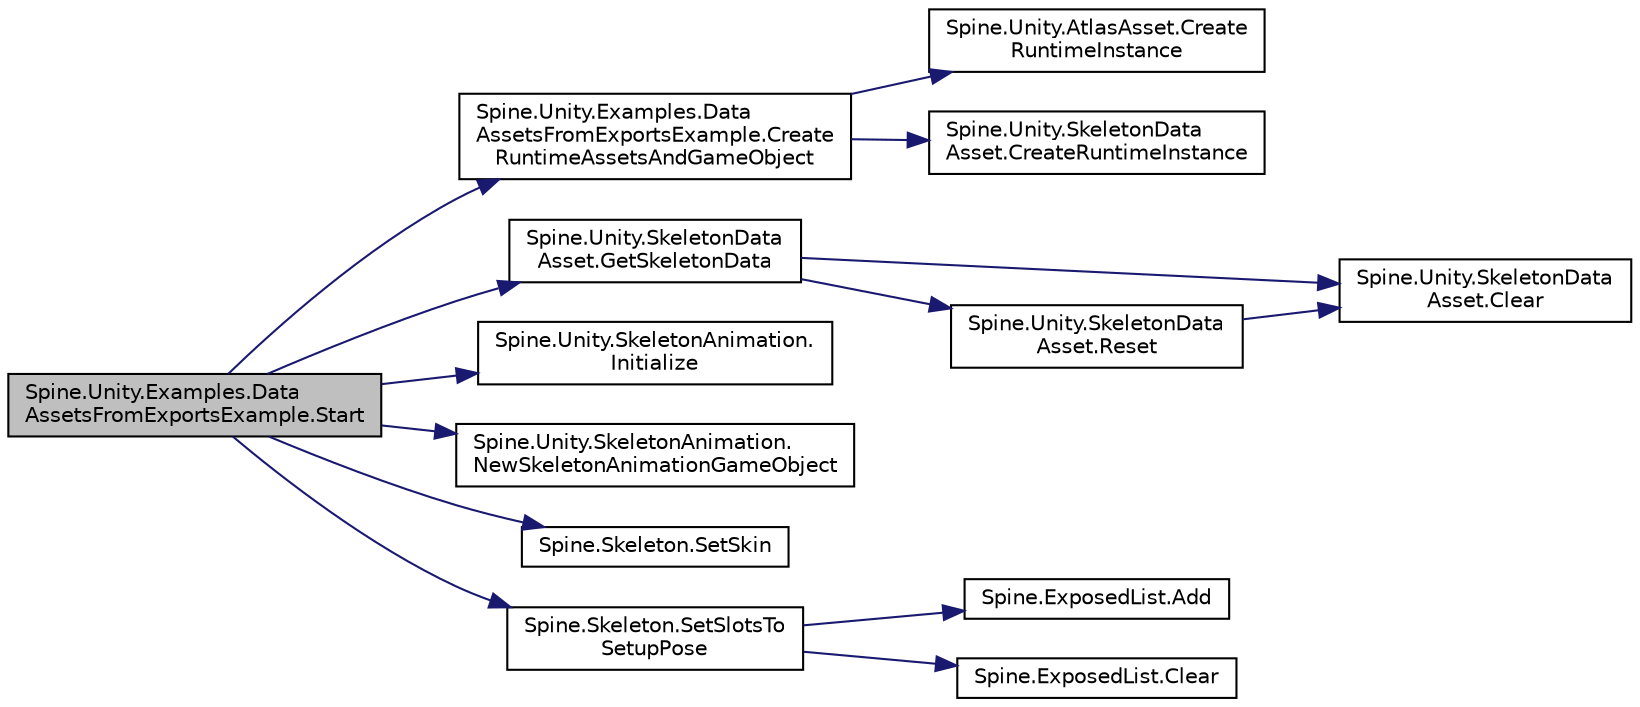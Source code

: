 digraph "Spine.Unity.Examples.DataAssetsFromExportsExample.Start"
{
 // LATEX_PDF_SIZE
  edge [fontname="Helvetica",fontsize="10",labelfontname="Helvetica",labelfontsize="10"];
  node [fontname="Helvetica",fontsize="10",shape=record];
  rankdir="LR";
  Node1 [label="Spine.Unity.Examples.Data\lAssetsFromExportsExample.Start",height=0.2,width=0.4,color="black", fillcolor="grey75", style="filled", fontcolor="black",tooltip=" "];
  Node1 -> Node2 [color="midnightblue",fontsize="10",style="solid",fontname="Helvetica"];
  Node2 [label="Spine.Unity.Examples.Data\lAssetsFromExportsExample.Create\lRuntimeAssetsAndGameObject",height=0.2,width=0.4,color="black", fillcolor="white", style="filled",URL="$class_spine_1_1_unity_1_1_examples_1_1_data_assets_from_exports_example.html#a58816c24ac149c1a22d998a5c444aa38",tooltip=" "];
  Node2 -> Node3 [color="midnightblue",fontsize="10",style="solid",fontname="Helvetica"];
  Node3 [label="Spine.Unity.AtlasAsset.Create\lRuntimeInstance",height=0.2,width=0.4,color="black", fillcolor="white", style="filled",URL="$class_spine_1_1_unity_1_1_atlas_asset.html#ab10ec39778cb41ce637494206afc925e",tooltip="Creates a runtime AtlasAsset"];
  Node2 -> Node4 [color="midnightblue",fontsize="10",style="solid",fontname="Helvetica"];
  Node4 [label="Spine.Unity.SkeletonData\lAsset.CreateRuntimeInstance",height=0.2,width=0.4,color="black", fillcolor="white", style="filled",URL="$class_spine_1_1_unity_1_1_skeleton_data_asset.html#a7e7c2b66ef726e11e5a9536b03d5884a",tooltip="Creates a runtime SkeletonDataAsset."];
  Node1 -> Node5 [color="midnightblue",fontsize="10",style="solid",fontname="Helvetica"];
  Node5 [label="Spine.Unity.SkeletonData\lAsset.GetSkeletonData",height=0.2,width=0.4,color="black", fillcolor="white", style="filled",URL="$class_spine_1_1_unity_1_1_skeleton_data_asset.html#a2b0df38bd74c1b464ed8543f72c7fd4e",tooltip=" "];
  Node5 -> Node6 [color="midnightblue",fontsize="10",style="solid",fontname="Helvetica"];
  Node6 [label="Spine.Unity.SkeletonData\lAsset.Clear",height=0.2,width=0.4,color="black", fillcolor="white", style="filled",URL="$class_spine_1_1_unity_1_1_skeleton_data_asset.html#a0609f106c8b6f209cdcc696dc7ef5361",tooltip=" "];
  Node5 -> Node7 [color="midnightblue",fontsize="10",style="solid",fontname="Helvetica"];
  Node7 [label="Spine.Unity.SkeletonData\lAsset.Reset",height=0.2,width=0.4,color="black", fillcolor="white", style="filled",URL="$class_spine_1_1_unity_1_1_skeleton_data_asset.html#a36c686acb39535dbb13d1a55692b0f04",tooltip=" "];
  Node7 -> Node6 [color="midnightblue",fontsize="10",style="solid",fontname="Helvetica"];
  Node1 -> Node8 [color="midnightblue",fontsize="10",style="solid",fontname="Helvetica"];
  Node8 [label="Spine.Unity.SkeletonAnimation.\lInitialize",height=0.2,width=0.4,color="black", fillcolor="white", style="filled",URL="$class_spine_1_1_unity_1_1_skeleton_animation.html#a6c87e552fabe217a7292a78f9d6919dc",tooltip="Initialize this component. Attempts to load the SkeletonData and creates the internal Spine objects a..."];
  Node1 -> Node9 [color="midnightblue",fontsize="10",style="solid",fontname="Helvetica"];
  Node9 [label="Spine.Unity.SkeletonAnimation.\lNewSkeletonAnimationGameObject",height=0.2,width=0.4,color="black", fillcolor="white", style="filled",URL="$class_spine_1_1_unity_1_1_skeleton_animation.html#a5392d5e12e3752d56126da781aa8027e",tooltip="Instantiates a new UnityEngine.GameObject and adds a prepared SkeletonAnimation component to it."];
  Node1 -> Node10 [color="midnightblue",fontsize="10",style="solid",fontname="Helvetica"];
  Node10 [label="Spine.Skeleton.SetSkin",height=0.2,width=0.4,color="black", fillcolor="white", style="filled",URL="$class_spine_1_1_skeleton.html#af80bbbc3b2b5d588152eba7e83430dc8",tooltip="Sets a skin by name (see SetSkin)."];
  Node1 -> Node11 [color="midnightblue",fontsize="10",style="solid",fontname="Helvetica"];
  Node11 [label="Spine.Skeleton.SetSlotsTo\lSetupPose",height=0.2,width=0.4,color="black", fillcolor="white", style="filled",URL="$class_spine_1_1_skeleton.html#a8018f6075e7578e9bccf1cd81c92f904",tooltip=" "];
  Node11 -> Node12 [color="midnightblue",fontsize="10",style="solid",fontname="Helvetica"];
  Node12 [label="Spine.ExposedList.Add",height=0.2,width=0.4,color="black", fillcolor="white", style="filled",URL="$class_spine_1_1_exposed_list.html#af1b402437b46a187ebc58bc9f200689b",tooltip=" "];
  Node11 -> Node13 [color="midnightblue",fontsize="10",style="solid",fontname="Helvetica"];
  Node13 [label="Spine.ExposedList.Clear",height=0.2,width=0.4,color="black", fillcolor="white", style="filled",URL="$class_spine_1_1_exposed_list.html#ab2453ae483ae98e5e68ea616320c8f5b",tooltip=" "];
}
